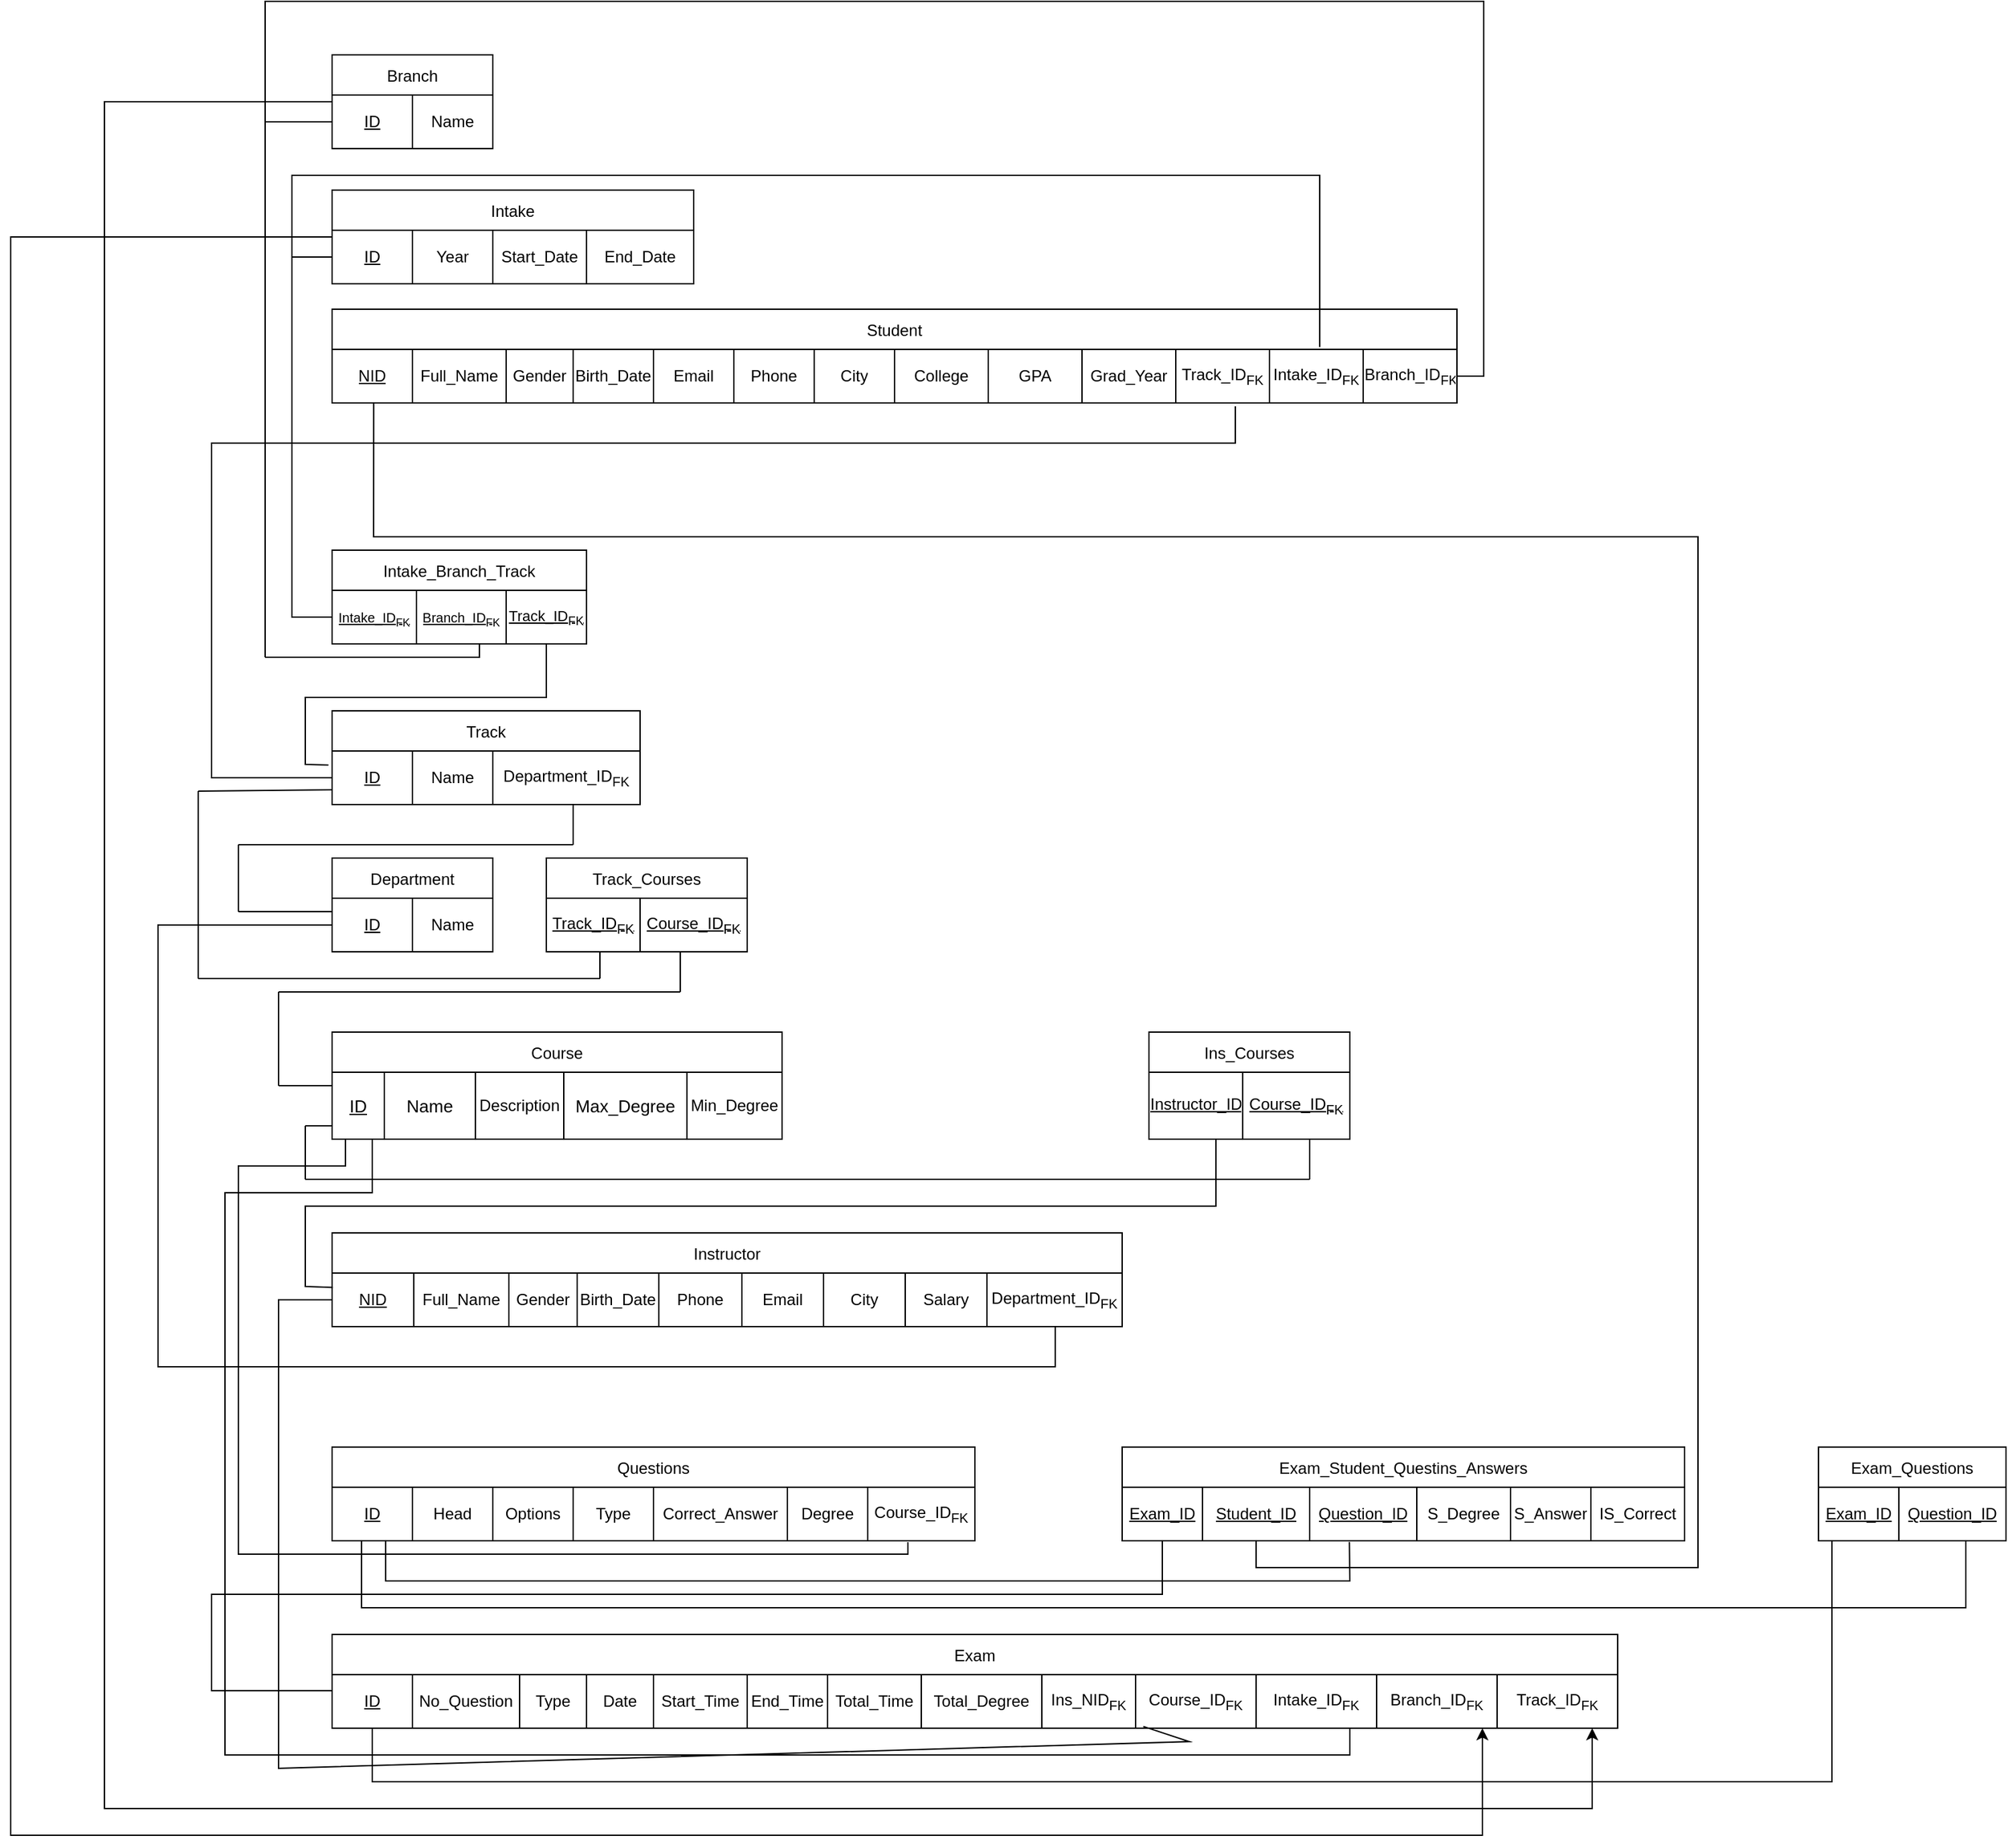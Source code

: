 <mxfile version="28.1.2">
  <diagram name="Page-1" id="8MznfiptYvLbAT6ne-r1">
    <mxGraphModel dx="3417" dy="1352" grid="1" gridSize="10" guides="1" tooltips="1" connect="1" arrows="1" fold="1" page="0" pageScale="1" pageWidth="850" pageHeight="1100" math="0" shadow="0">
      <root>
        <mxCell id="0" />
        <mxCell id="1" parent="0" />
        <mxCell id="TenIfx1kViAih2YROzDt-1" value="Intake" style="shape=table;startSize=30;container=1;collapsible=0;childLayout=tableLayout;" parent="1" vertex="1">
          <mxGeometry x="-820" y="-59" width="270" height="70" as="geometry" />
        </mxCell>
        <mxCell id="TenIfx1kViAih2YROzDt-2" value="" style="shape=tableRow;horizontal=0;startSize=0;swimlaneHead=0;swimlaneBody=0;strokeColor=inherit;top=0;left=0;bottom=0;right=0;collapsible=0;dropTarget=0;fillColor=none;points=[[0,0.5],[1,0.5]];portConstraint=eastwest;" parent="TenIfx1kViAih2YROzDt-1" vertex="1">
          <mxGeometry y="30" width="270" height="40" as="geometry" />
        </mxCell>
        <mxCell id="TenIfx1kViAih2YROzDt-3" value="&lt;u&gt;ID&lt;/u&gt;" style="shape=partialRectangle;html=1;whiteSpace=wrap;connectable=0;strokeColor=inherit;overflow=hidden;fillColor=none;top=0;left=0;bottom=0;right=0;pointerEvents=1;" parent="TenIfx1kViAih2YROzDt-2" vertex="1">
          <mxGeometry width="60" height="40" as="geometry">
            <mxRectangle width="60" height="40" as="alternateBounds" />
          </mxGeometry>
        </mxCell>
        <mxCell id="TenIfx1kViAih2YROzDt-4" value="Year" style="shape=partialRectangle;html=1;whiteSpace=wrap;connectable=0;strokeColor=inherit;overflow=hidden;fillColor=none;top=0;left=0;bottom=0;right=0;pointerEvents=1;" parent="TenIfx1kViAih2YROzDt-2" vertex="1">
          <mxGeometry x="60" width="60" height="40" as="geometry">
            <mxRectangle width="60" height="40" as="alternateBounds" />
          </mxGeometry>
        </mxCell>
        <mxCell id="TenIfx1kViAih2YROzDt-5" value="Start_Date" style="shape=partialRectangle;html=1;whiteSpace=wrap;connectable=0;strokeColor=inherit;overflow=hidden;fillColor=none;top=0;left=0;bottom=0;right=0;pointerEvents=1;" parent="TenIfx1kViAih2YROzDt-2" vertex="1">
          <mxGeometry x="120" width="70" height="40" as="geometry">
            <mxRectangle width="70" height="40" as="alternateBounds" />
          </mxGeometry>
        </mxCell>
        <mxCell id="TenIfx1kViAih2YROzDt-6" value="End_Date" style="shape=partialRectangle;html=1;whiteSpace=wrap;connectable=0;strokeColor=inherit;overflow=hidden;fillColor=none;top=0;left=0;bottom=0;right=0;pointerEvents=1;" parent="TenIfx1kViAih2YROzDt-2" vertex="1">
          <mxGeometry x="190" width="80" height="40" as="geometry">
            <mxRectangle width="80" height="40" as="alternateBounds" />
          </mxGeometry>
        </mxCell>
        <mxCell id="TenIfx1kViAih2YROzDt-15" value="Branch" style="shape=table;startSize=30;container=1;collapsible=0;childLayout=tableLayout;" parent="1" vertex="1">
          <mxGeometry x="-820" y="-160" width="120" height="70" as="geometry" />
        </mxCell>
        <mxCell id="TenIfx1kViAih2YROzDt-16" value="" style="shape=tableRow;horizontal=0;startSize=0;swimlaneHead=0;swimlaneBody=0;strokeColor=inherit;top=0;left=0;bottom=0;right=0;collapsible=0;dropTarget=0;fillColor=none;points=[[0,0.5],[1,0.5]];portConstraint=eastwest;" parent="TenIfx1kViAih2YROzDt-15" vertex="1">
          <mxGeometry y="30" width="120" height="40" as="geometry" />
        </mxCell>
        <mxCell id="TenIfx1kViAih2YROzDt-17" value="&lt;u&gt;ID&lt;/u&gt;" style="shape=partialRectangle;html=1;whiteSpace=wrap;connectable=0;strokeColor=inherit;overflow=hidden;fillColor=none;top=0;left=0;bottom=0;right=0;pointerEvents=1;" parent="TenIfx1kViAih2YROzDt-16" vertex="1">
          <mxGeometry width="60" height="40" as="geometry">
            <mxRectangle width="60" height="40" as="alternateBounds" />
          </mxGeometry>
        </mxCell>
        <mxCell id="TenIfx1kViAih2YROzDt-18" value="Name" style="shape=partialRectangle;html=1;whiteSpace=wrap;connectable=0;strokeColor=inherit;overflow=hidden;fillColor=none;top=0;left=0;bottom=0;right=0;pointerEvents=1;" parent="TenIfx1kViAih2YROzDt-16" vertex="1">
          <mxGeometry x="60" width="60" height="40" as="geometry">
            <mxRectangle width="60" height="40" as="alternateBounds" />
          </mxGeometry>
        </mxCell>
        <mxCell id="TenIfx1kViAih2YROzDt-19" value="Track" style="shape=table;startSize=30;container=1;collapsible=0;childLayout=tableLayout;" parent="1" vertex="1">
          <mxGeometry x="-820" y="330" width="230" height="70" as="geometry" />
        </mxCell>
        <mxCell id="TenIfx1kViAih2YROzDt-20" value="" style="shape=tableRow;horizontal=0;startSize=0;swimlaneHead=0;swimlaneBody=0;strokeColor=inherit;top=0;left=0;bottom=0;right=0;collapsible=0;dropTarget=0;fillColor=none;points=[[0,0.5],[1,0.5]];portConstraint=eastwest;" parent="TenIfx1kViAih2YROzDt-19" vertex="1">
          <mxGeometry y="30" width="230" height="40" as="geometry" />
        </mxCell>
        <mxCell id="TenIfx1kViAih2YROzDt-21" value="&lt;u&gt;ID&lt;/u&gt;" style="shape=partialRectangle;html=1;whiteSpace=wrap;connectable=0;strokeColor=inherit;overflow=hidden;fillColor=none;top=0;left=0;bottom=0;right=0;pointerEvents=1;" parent="TenIfx1kViAih2YROzDt-20" vertex="1">
          <mxGeometry width="60" height="40" as="geometry">
            <mxRectangle width="60" height="40" as="alternateBounds" />
          </mxGeometry>
        </mxCell>
        <mxCell id="TenIfx1kViAih2YROzDt-22" value="Name" style="shape=partialRectangle;html=1;whiteSpace=wrap;connectable=0;strokeColor=inherit;overflow=hidden;fillColor=none;top=0;left=0;bottom=0;right=0;pointerEvents=1;" parent="TenIfx1kViAih2YROzDt-20" vertex="1">
          <mxGeometry x="60" width="60" height="40" as="geometry">
            <mxRectangle width="60" height="40" as="alternateBounds" />
          </mxGeometry>
        </mxCell>
        <mxCell id="TenIfx1kViAih2YROzDt-23" value="Department_ID&lt;sub&gt;FK&lt;/sub&gt;" style="shape=partialRectangle;html=1;whiteSpace=wrap;connectable=0;strokeColor=inherit;overflow=hidden;fillColor=none;top=0;left=0;bottom=0;right=0;pointerEvents=1;" parent="TenIfx1kViAih2YROzDt-20" vertex="1">
          <mxGeometry x="120" width="110" height="40" as="geometry">
            <mxRectangle width="110" height="40" as="alternateBounds" />
          </mxGeometry>
        </mxCell>
        <mxCell id="TenIfx1kViAih2YROzDt-28" value="Student" style="shape=table;startSize=30;container=1;collapsible=0;childLayout=tableLayout;" parent="1" vertex="1">
          <mxGeometry x="-820" y="30" width="840" height="70" as="geometry" />
        </mxCell>
        <mxCell id="TenIfx1kViAih2YROzDt-29" value="" style="shape=tableRow;horizontal=0;startSize=0;swimlaneHead=0;swimlaneBody=0;strokeColor=inherit;top=0;left=0;bottom=0;right=0;collapsible=0;dropTarget=0;fillColor=none;points=[[0,0.5],[1,0.5]];portConstraint=eastwest;" parent="TenIfx1kViAih2YROzDt-28" vertex="1">
          <mxGeometry y="30" width="840" height="40" as="geometry" />
        </mxCell>
        <mxCell id="TenIfx1kViAih2YROzDt-30" value="&lt;u&gt;NID&lt;/u&gt;" style="shape=partialRectangle;html=1;whiteSpace=wrap;connectable=0;strokeColor=inherit;overflow=hidden;fillColor=none;top=0;left=0;bottom=0;right=0;pointerEvents=1;" parent="TenIfx1kViAih2YROzDt-29" vertex="1">
          <mxGeometry width="60" height="40" as="geometry">
            <mxRectangle width="60" height="40" as="alternateBounds" />
          </mxGeometry>
        </mxCell>
        <mxCell id="TenIfx1kViAih2YROzDt-31" value="Full_Name" style="shape=partialRectangle;html=1;whiteSpace=wrap;connectable=0;strokeColor=inherit;overflow=hidden;fillColor=none;top=0;left=0;bottom=0;right=0;pointerEvents=1;" parent="TenIfx1kViAih2YROzDt-29" vertex="1">
          <mxGeometry x="60" width="70" height="40" as="geometry">
            <mxRectangle width="70" height="40" as="alternateBounds" />
          </mxGeometry>
        </mxCell>
        <mxCell id="TenIfx1kViAih2YROzDt-32" value="Gender" style="shape=partialRectangle;html=1;whiteSpace=wrap;connectable=0;strokeColor=inherit;overflow=hidden;fillColor=none;top=0;left=0;bottom=0;right=0;pointerEvents=1;" parent="TenIfx1kViAih2YROzDt-29" vertex="1">
          <mxGeometry x="130" width="50" height="40" as="geometry">
            <mxRectangle width="50" height="40" as="alternateBounds" />
          </mxGeometry>
        </mxCell>
        <mxCell id="TenIfx1kViAih2YROzDt-33" value="Birth_Date" style="shape=partialRectangle;html=1;whiteSpace=wrap;connectable=0;strokeColor=inherit;overflow=hidden;fillColor=none;top=0;left=0;bottom=0;right=0;pointerEvents=1;" parent="TenIfx1kViAih2YROzDt-29" vertex="1">
          <mxGeometry x="180" width="60" height="40" as="geometry">
            <mxRectangle width="60" height="40" as="alternateBounds" />
          </mxGeometry>
        </mxCell>
        <mxCell id="TenIfx1kViAih2YROzDt-34" value="Email" style="shape=partialRectangle;html=1;whiteSpace=wrap;connectable=0;strokeColor=inherit;overflow=hidden;fillColor=none;top=0;left=0;bottom=0;right=0;pointerEvents=1;" parent="TenIfx1kViAih2YROzDt-29" vertex="1">
          <mxGeometry x="240" width="60" height="40" as="geometry">
            <mxRectangle width="60" height="40" as="alternateBounds" />
          </mxGeometry>
        </mxCell>
        <mxCell id="TenIfx1kViAih2YROzDt-35" value="Phone" style="shape=partialRectangle;html=1;whiteSpace=wrap;connectable=0;strokeColor=inherit;overflow=hidden;fillColor=none;top=0;left=0;bottom=0;right=0;pointerEvents=1;" parent="TenIfx1kViAih2YROzDt-29" vertex="1">
          <mxGeometry x="300" width="60" height="40" as="geometry">
            <mxRectangle width="60" height="40" as="alternateBounds" />
          </mxGeometry>
        </mxCell>
        <mxCell id="TenIfx1kViAih2YROzDt-36" value="City" style="shape=partialRectangle;html=1;whiteSpace=wrap;connectable=0;strokeColor=inherit;overflow=hidden;fillColor=none;top=0;left=0;bottom=0;right=0;pointerEvents=1;" parent="TenIfx1kViAih2YROzDt-29" vertex="1">
          <mxGeometry x="360" width="60" height="40" as="geometry">
            <mxRectangle width="60" height="40" as="alternateBounds" />
          </mxGeometry>
        </mxCell>
        <mxCell id="TenIfx1kViAih2YROzDt-38" value="College" style="shape=partialRectangle;html=1;whiteSpace=wrap;connectable=0;strokeColor=inherit;overflow=hidden;fillColor=none;top=0;left=0;bottom=0;right=0;pointerEvents=1;" parent="TenIfx1kViAih2YROzDt-29" vertex="1">
          <mxGeometry x="420" width="70" height="40" as="geometry">
            <mxRectangle width="70" height="40" as="alternateBounds" />
          </mxGeometry>
        </mxCell>
        <mxCell id="dDokPPh2LCKlY3VOZpVm-17" value="GPA" style="shape=partialRectangle;html=1;whiteSpace=wrap;connectable=0;strokeColor=inherit;overflow=hidden;fillColor=none;top=0;left=0;bottom=0;right=0;pointerEvents=1;" parent="TenIfx1kViAih2YROzDt-29" vertex="1">
          <mxGeometry x="490" width="70" height="40" as="geometry">
            <mxRectangle width="70" height="40" as="alternateBounds" />
          </mxGeometry>
        </mxCell>
        <mxCell id="dDokPPh2LCKlY3VOZpVm-18" value="Grad_Year" style="shape=partialRectangle;html=1;whiteSpace=wrap;connectable=0;strokeColor=inherit;overflow=hidden;fillColor=none;top=0;left=0;bottom=0;right=0;pointerEvents=1;" parent="TenIfx1kViAih2YROzDt-29" vertex="1">
          <mxGeometry x="560" width="70" height="40" as="geometry">
            <mxRectangle width="70" height="40" as="alternateBounds" />
          </mxGeometry>
        </mxCell>
        <mxCell id="dDokPPh2LCKlY3VOZpVm-19" value="Track_ID&lt;sub&gt;FK&lt;/sub&gt;" style="shape=partialRectangle;html=1;whiteSpace=wrap;connectable=0;strokeColor=inherit;overflow=hidden;fillColor=none;top=0;left=0;bottom=0;right=0;pointerEvents=1;labelBackgroundColor=none;labelBorderColor=none;fontColor=default;" parent="TenIfx1kViAih2YROzDt-29" vertex="1">
          <mxGeometry x="630" width="70" height="40" as="geometry">
            <mxRectangle width="70" height="40" as="alternateBounds" />
          </mxGeometry>
        </mxCell>
        <mxCell id="fgSBksqEQDsR307yNeFl-1" value="Intake_ID&lt;sub&gt;FK&lt;/sub&gt;" style="shape=partialRectangle;html=1;whiteSpace=wrap;connectable=0;strokeColor=inherit;overflow=hidden;fillColor=none;top=0;left=0;bottom=0;right=0;pointerEvents=1;labelBackgroundColor=none;labelBorderColor=none;fontColor=default;" parent="TenIfx1kViAih2YROzDt-29" vertex="1">
          <mxGeometry x="700" width="70" height="40" as="geometry">
            <mxRectangle width="70" height="40" as="alternateBounds" />
          </mxGeometry>
        </mxCell>
        <mxCell id="fgSBksqEQDsR307yNeFl-2" value="Branch_ID&lt;sub&gt;FK&lt;/sub&gt;" style="shape=partialRectangle;html=1;whiteSpace=wrap;connectable=0;strokeColor=inherit;overflow=hidden;fillColor=none;top=0;left=0;bottom=0;right=0;pointerEvents=1;labelBackgroundColor=none;labelBorderColor=none;fontColor=default;" parent="TenIfx1kViAih2YROzDt-29" vertex="1">
          <mxGeometry x="770" width="70" height="40" as="geometry">
            <mxRectangle width="70" height="40" as="alternateBounds" />
          </mxGeometry>
        </mxCell>
        <mxCell id="TenIfx1kViAih2YROzDt-40" value="Instructor" style="shape=table;startSize=30;container=1;collapsible=0;childLayout=tableLayout;" parent="1" vertex="1">
          <mxGeometry x="-820" y="720" width="590" height="70" as="geometry" />
        </mxCell>
        <mxCell id="TenIfx1kViAih2YROzDt-41" value="" style="shape=tableRow;horizontal=0;startSize=0;swimlaneHead=0;swimlaneBody=0;strokeColor=inherit;top=0;left=0;bottom=0;right=0;collapsible=0;dropTarget=0;fillColor=none;points=[[0,0.5],[1,0.5]];portConstraint=eastwest;" parent="TenIfx1kViAih2YROzDt-40" vertex="1">
          <mxGeometry y="30" width="590" height="40" as="geometry" />
        </mxCell>
        <mxCell id="TenIfx1kViAih2YROzDt-42" value="&lt;u&gt;NID&lt;/u&gt;" style="shape=partialRectangle;html=1;whiteSpace=wrap;connectable=0;strokeColor=inherit;overflow=hidden;fillColor=none;top=0;left=0;bottom=0;right=0;pointerEvents=1;" parent="TenIfx1kViAih2YROzDt-41" vertex="1">
          <mxGeometry width="61" height="40" as="geometry">
            <mxRectangle width="61" height="40" as="alternateBounds" />
          </mxGeometry>
        </mxCell>
        <mxCell id="TenIfx1kViAih2YROzDt-43" value="Full_Name" style="shape=partialRectangle;html=1;whiteSpace=wrap;connectable=0;strokeColor=inherit;overflow=hidden;fillColor=none;top=0;left=0;bottom=0;right=0;pointerEvents=1;" parent="TenIfx1kViAih2YROzDt-41" vertex="1">
          <mxGeometry x="61" width="71" height="40" as="geometry">
            <mxRectangle width="71" height="40" as="alternateBounds" />
          </mxGeometry>
        </mxCell>
        <mxCell id="TenIfx1kViAih2YROzDt-44" value="Gender" style="shape=partialRectangle;html=1;whiteSpace=wrap;connectable=0;strokeColor=inherit;overflow=hidden;fillColor=none;top=0;left=0;bottom=0;right=0;pointerEvents=1;" parent="TenIfx1kViAih2YROzDt-41" vertex="1">
          <mxGeometry x="132" width="51" height="40" as="geometry">
            <mxRectangle width="51" height="40" as="alternateBounds" />
          </mxGeometry>
        </mxCell>
        <mxCell id="TenIfx1kViAih2YROzDt-45" value="Birth_Date" style="shape=partialRectangle;html=1;whiteSpace=wrap;connectable=0;strokeColor=inherit;overflow=hidden;fillColor=none;top=0;left=0;bottom=0;right=0;pointerEvents=1;" parent="TenIfx1kViAih2YROzDt-41" vertex="1">
          <mxGeometry x="183" width="61" height="40" as="geometry">
            <mxRectangle width="61" height="40" as="alternateBounds" />
          </mxGeometry>
        </mxCell>
        <mxCell id="TenIfx1kViAih2YROzDt-46" value="Phone" style="shape=partialRectangle;html=1;whiteSpace=wrap;connectable=0;strokeColor=inherit;overflow=hidden;fillColor=none;top=0;left=0;bottom=0;right=0;pointerEvents=1;" parent="TenIfx1kViAih2YROzDt-41" vertex="1">
          <mxGeometry x="244" width="62" height="40" as="geometry">
            <mxRectangle width="62" height="40" as="alternateBounds" />
          </mxGeometry>
        </mxCell>
        <mxCell id="TenIfx1kViAih2YROzDt-47" value="Email" style="shape=partialRectangle;html=1;whiteSpace=wrap;connectable=0;strokeColor=inherit;overflow=hidden;fillColor=none;top=0;left=0;bottom=0;right=0;pointerEvents=1;" parent="TenIfx1kViAih2YROzDt-41" vertex="1">
          <mxGeometry x="306" width="61" height="40" as="geometry">
            <mxRectangle width="61" height="40" as="alternateBounds" />
          </mxGeometry>
        </mxCell>
        <mxCell id="TenIfx1kViAih2YROzDt-48" value="City" style="shape=partialRectangle;html=1;whiteSpace=wrap;connectable=0;strokeColor=inherit;overflow=hidden;fillColor=none;top=0;left=0;bottom=0;right=0;pointerEvents=1;" parent="TenIfx1kViAih2YROzDt-41" vertex="1">
          <mxGeometry x="367" width="61" height="40" as="geometry">
            <mxRectangle width="61" height="40" as="alternateBounds" />
          </mxGeometry>
        </mxCell>
        <mxCell id="TenIfx1kViAih2YROzDt-49" value="Salary" style="shape=partialRectangle;html=1;whiteSpace=wrap;connectable=0;strokeColor=inherit;overflow=hidden;fillColor=none;top=0;left=0;bottom=0;right=0;pointerEvents=1;" parent="TenIfx1kViAih2YROzDt-41" vertex="1">
          <mxGeometry x="428" width="61" height="40" as="geometry">
            <mxRectangle width="61" height="40" as="alternateBounds" />
          </mxGeometry>
        </mxCell>
        <mxCell id="TenIfx1kViAih2YROzDt-50" value="Department_ID&lt;sub&gt;FK&lt;/sub&gt;" style="shape=partialRectangle;html=1;whiteSpace=wrap;connectable=0;strokeColor=inherit;overflow=hidden;fillColor=none;top=0;left=0;bottom=0;right=0;pointerEvents=1;" parent="TenIfx1kViAih2YROzDt-41" vertex="1">
          <mxGeometry x="489" width="101" height="40" as="geometry">
            <mxRectangle width="101" height="40" as="alternateBounds" />
          </mxGeometry>
        </mxCell>
        <mxCell id="TenIfx1kViAih2YROzDt-56" value="Track_Courses" style="shape=table;startSize=30;container=1;collapsible=0;childLayout=tableLayout;" parent="1" vertex="1">
          <mxGeometry x="-660" y="440" width="150" height="70" as="geometry" />
        </mxCell>
        <mxCell id="TenIfx1kViAih2YROzDt-57" value="" style="shape=tableRow;horizontal=0;startSize=0;swimlaneHead=0;swimlaneBody=0;strokeColor=inherit;top=0;left=0;bottom=0;right=0;collapsible=0;dropTarget=0;fillColor=none;points=[[0,0.5],[1,0.5]];portConstraint=eastwest;" parent="TenIfx1kViAih2YROzDt-56" vertex="1">
          <mxGeometry y="30" width="150" height="40" as="geometry" />
        </mxCell>
        <mxCell id="TenIfx1kViAih2YROzDt-58" value="&lt;u&gt;Track_ID&lt;sub&gt;FK&lt;/sub&gt;&lt;/u&gt;" style="shape=partialRectangle;html=1;whiteSpace=wrap;connectable=0;strokeColor=inherit;overflow=hidden;fillColor=none;top=0;left=0;bottom=0;right=0;pointerEvents=1;" parent="TenIfx1kViAih2YROzDt-57" vertex="1">
          <mxGeometry width="70" height="40" as="geometry">
            <mxRectangle width="70" height="40" as="alternateBounds" />
          </mxGeometry>
        </mxCell>
        <mxCell id="TenIfx1kViAih2YROzDt-59" value="&lt;u&gt;Course_ID&lt;sub&gt;FK&lt;/sub&gt;&lt;/u&gt;" style="shape=partialRectangle;html=1;whiteSpace=wrap;connectable=0;strokeColor=inherit;overflow=hidden;fillColor=none;top=0;left=0;bottom=0;right=0;pointerEvents=1;" parent="TenIfx1kViAih2YROzDt-57" vertex="1">
          <mxGeometry x="70" width="80" height="40" as="geometry">
            <mxRectangle width="80" height="40" as="alternateBounds" />
          </mxGeometry>
        </mxCell>
        <mxCell id="TenIfx1kViAih2YROzDt-60" value="Department" style="shape=table;startSize=30;container=1;collapsible=0;childLayout=tableLayout;" parent="1" vertex="1">
          <mxGeometry x="-820" y="440" width="120" height="70" as="geometry" />
        </mxCell>
        <mxCell id="TenIfx1kViAih2YROzDt-61" value="" style="shape=tableRow;horizontal=0;startSize=0;swimlaneHead=0;swimlaneBody=0;strokeColor=inherit;top=0;left=0;bottom=0;right=0;collapsible=0;dropTarget=0;fillColor=none;points=[[0,0.5],[1,0.5]];portConstraint=eastwest;" parent="TenIfx1kViAih2YROzDt-60" vertex="1">
          <mxGeometry y="30" width="120" height="40" as="geometry" />
        </mxCell>
        <mxCell id="TenIfx1kViAih2YROzDt-62" value="&lt;u&gt;ID&lt;/u&gt;" style="shape=partialRectangle;html=1;whiteSpace=wrap;connectable=0;strokeColor=inherit;overflow=hidden;fillColor=none;top=0;left=0;bottom=0;right=0;pointerEvents=1;" parent="TenIfx1kViAih2YROzDt-61" vertex="1">
          <mxGeometry width="60" height="40" as="geometry">
            <mxRectangle width="60" height="40" as="alternateBounds" />
          </mxGeometry>
        </mxCell>
        <mxCell id="TenIfx1kViAih2YROzDt-63" value="Name" style="shape=partialRectangle;html=1;whiteSpace=wrap;connectable=0;strokeColor=inherit;overflow=hidden;fillColor=none;top=0;left=0;bottom=0;right=0;pointerEvents=1;" parent="TenIfx1kViAih2YROzDt-61" vertex="1">
          <mxGeometry x="60" width="60" height="40" as="geometry">
            <mxRectangle width="60" height="40" as="alternateBounds" />
          </mxGeometry>
        </mxCell>
        <mxCell id="TenIfx1kViAih2YROzDt-75" value="Course" style="shape=table;startSize=30;container=1;collapsible=0;childLayout=tableLayout;fontStyle=0;fontColor=default;" parent="1" vertex="1">
          <mxGeometry x="-820" y="570" width="336" height="80" as="geometry" />
        </mxCell>
        <mxCell id="TenIfx1kViAih2YROzDt-76" value="" style="shape=tableRow;horizontal=0;startSize=0;swimlaneHead=0;swimlaneBody=0;strokeColor=inherit;top=0;left=0;bottom=0;right=0;collapsible=0;dropTarget=0;fillColor=none;points=[[0,0.5],[1,0.5]];portConstraint=eastwest;" parent="TenIfx1kViAih2YROzDt-75" vertex="1">
          <mxGeometry y="30" width="336" height="50" as="geometry" />
        </mxCell>
        <mxCell id="TenIfx1kViAih2YROzDt-77" value="&lt;span style=&quot;font-size: 13px;&quot;&gt;&lt;u&gt;ID&lt;/u&gt;&lt;/span&gt;" style="shape=partialRectangle;html=1;whiteSpace=wrap;connectable=0;strokeColor=inherit;overflow=hidden;fillColor=none;top=0;left=0;bottom=0;right=0;pointerEvents=1;" parent="TenIfx1kViAih2YROzDt-76" vertex="1">
          <mxGeometry width="39" height="50" as="geometry">
            <mxRectangle width="39" height="50" as="alternateBounds" />
          </mxGeometry>
        </mxCell>
        <mxCell id="TenIfx1kViAih2YROzDt-78" value="&lt;font style=&quot;font-size: 13px;&quot;&gt;Name&lt;/font&gt;" style="shape=partialRectangle;html=1;whiteSpace=wrap;connectable=0;strokeColor=inherit;overflow=hidden;fillColor=none;top=0;left=0;bottom=0;right=0;pointerEvents=1;" parent="TenIfx1kViAih2YROzDt-76" vertex="1">
          <mxGeometry x="39" width="68" height="50" as="geometry">
            <mxRectangle width="68" height="50" as="alternateBounds" />
          </mxGeometry>
        </mxCell>
        <mxCell id="TenIfx1kViAih2YROzDt-79" value="Description" style="shape=partialRectangle;html=1;connectable=0;strokeColor=inherit;overflow=hidden;fillColor=none;top=0;left=0;bottom=0;right=0;pointerEvents=1;fontColor=default;whiteSpace=wrap;textShadow=0;" parent="TenIfx1kViAih2YROzDt-76" vertex="1">
          <mxGeometry x="107" width="66" height="50" as="geometry">
            <mxRectangle width="66" height="50" as="alternateBounds" />
          </mxGeometry>
        </mxCell>
        <mxCell id="TenIfx1kViAih2YROzDt-80" value="&lt;span style=&quot;font-size: 13px;&quot;&gt;Max_Degree&lt;/span&gt;" style="shape=partialRectangle;html=1;whiteSpace=wrap;connectable=0;strokeColor=inherit;overflow=hidden;fillColor=none;top=0;left=0;bottom=0;right=0;pointerEvents=1;" parent="TenIfx1kViAih2YROzDt-76" vertex="1">
          <mxGeometry x="173" width="92" height="50" as="geometry">
            <mxRectangle width="92" height="50" as="alternateBounds" />
          </mxGeometry>
        </mxCell>
        <mxCell id="TenIfx1kViAih2YROzDt-81" value="Min_Degree" style="shape=partialRectangle;html=1;whiteSpace=wrap;connectable=0;strokeColor=inherit;overflow=hidden;fillColor=none;top=0;left=0;bottom=0;right=0;pointerEvents=1;" parent="TenIfx1kViAih2YROzDt-76" vertex="1">
          <mxGeometry x="265" width="71" height="50" as="geometry">
            <mxRectangle width="71" height="50" as="alternateBounds" />
          </mxGeometry>
        </mxCell>
        <mxCell id="TenIfx1kViAih2YROzDt-102" value="Exam" style="shape=table;startSize=30;container=1;collapsible=0;childLayout=tableLayout;" parent="1" vertex="1">
          <mxGeometry x="-820" y="1020" width="960" height="70" as="geometry" />
        </mxCell>
        <mxCell id="TenIfx1kViAih2YROzDt-103" value="" style="shape=tableRow;horizontal=0;startSize=0;swimlaneHead=0;swimlaneBody=0;strokeColor=inherit;top=0;left=0;bottom=0;right=0;collapsible=0;dropTarget=0;fillColor=none;points=[[0,0.5],[1,0.5]];portConstraint=eastwest;" parent="TenIfx1kViAih2YROzDt-102" vertex="1">
          <mxGeometry y="30" width="960" height="40" as="geometry" />
        </mxCell>
        <mxCell id="TenIfx1kViAih2YROzDt-104" value="&lt;u&gt;ID&lt;/u&gt;" style="shape=partialRectangle;html=1;whiteSpace=wrap;connectable=0;strokeColor=inherit;overflow=hidden;fillColor=none;top=0;left=0;bottom=0;right=0;pointerEvents=1;" parent="TenIfx1kViAih2YROzDt-103" vertex="1">
          <mxGeometry width="60" height="40" as="geometry">
            <mxRectangle width="60" height="40" as="alternateBounds" />
          </mxGeometry>
        </mxCell>
        <mxCell id="TenIfx1kViAih2YROzDt-105" value="No_Question" style="shape=partialRectangle;html=1;whiteSpace=wrap;connectable=0;strokeColor=inherit;overflow=hidden;fillColor=none;top=0;left=0;bottom=0;right=0;pointerEvents=1;" parent="TenIfx1kViAih2YROzDt-103" vertex="1">
          <mxGeometry x="60" width="80" height="40" as="geometry">
            <mxRectangle width="80" height="40" as="alternateBounds" />
          </mxGeometry>
        </mxCell>
        <mxCell id="TenIfx1kViAih2YROzDt-106" value="Type" style="shape=partialRectangle;html=1;whiteSpace=wrap;connectable=0;strokeColor=inherit;overflow=hidden;fillColor=none;top=0;left=0;bottom=0;right=0;pointerEvents=1;" parent="TenIfx1kViAih2YROzDt-103" vertex="1">
          <mxGeometry x="140" width="50" height="40" as="geometry">
            <mxRectangle width="50" height="40" as="alternateBounds" />
          </mxGeometry>
        </mxCell>
        <mxCell id="TenIfx1kViAih2YROzDt-107" value="Date" style="shape=partialRectangle;html=1;whiteSpace=wrap;connectable=0;strokeColor=inherit;overflow=hidden;fillColor=none;top=0;left=0;bottom=0;right=0;pointerEvents=1;" parent="TenIfx1kViAih2YROzDt-103" vertex="1">
          <mxGeometry x="190" width="50" height="40" as="geometry">
            <mxRectangle width="50" height="40" as="alternateBounds" />
          </mxGeometry>
        </mxCell>
        <mxCell id="TenIfx1kViAih2YROzDt-108" value="Start_Time" style="shape=partialRectangle;html=1;whiteSpace=wrap;connectable=0;strokeColor=inherit;overflow=hidden;fillColor=none;top=0;left=0;bottom=0;right=0;pointerEvents=1;" parent="TenIfx1kViAih2YROzDt-103" vertex="1">
          <mxGeometry x="240" width="70" height="40" as="geometry">
            <mxRectangle width="70" height="40" as="alternateBounds" />
          </mxGeometry>
        </mxCell>
        <mxCell id="TenIfx1kViAih2YROzDt-109" value="End_Time" style="shape=partialRectangle;html=1;whiteSpace=wrap;connectable=0;strokeColor=inherit;overflow=hidden;fillColor=none;top=0;left=0;bottom=0;right=0;pointerEvents=1;" parent="TenIfx1kViAih2YROzDt-103" vertex="1">
          <mxGeometry x="310" width="60" height="40" as="geometry">
            <mxRectangle width="60" height="40" as="alternateBounds" />
          </mxGeometry>
        </mxCell>
        <mxCell id="TenIfx1kViAih2YROzDt-110" value="Total_Time" style="shape=partialRectangle;html=1;whiteSpace=wrap;connectable=0;strokeColor=inherit;overflow=hidden;fillColor=none;top=0;left=0;bottom=0;right=0;pointerEvents=1;" parent="TenIfx1kViAih2YROzDt-103" vertex="1">
          <mxGeometry x="370" width="70" height="40" as="geometry">
            <mxRectangle width="70" height="40" as="alternateBounds" />
          </mxGeometry>
        </mxCell>
        <mxCell id="TenIfx1kViAih2YROzDt-112" value="Total_Degree" style="shape=partialRectangle;html=1;whiteSpace=wrap;connectable=0;strokeColor=inherit;overflow=hidden;fillColor=none;top=0;left=0;bottom=0;right=0;pointerEvents=1;" parent="TenIfx1kViAih2YROzDt-103" vertex="1">
          <mxGeometry x="440" width="90" height="40" as="geometry">
            <mxRectangle width="90" height="40" as="alternateBounds" />
          </mxGeometry>
        </mxCell>
        <mxCell id="TenIfx1kViAih2YROzDt-113" value="Ins_NID&lt;sub&gt;FK&lt;/sub&gt;" style="shape=partialRectangle;html=1;whiteSpace=wrap;connectable=0;strokeColor=inherit;overflow=hidden;fillColor=none;top=0;left=0;bottom=0;right=0;pointerEvents=1;" parent="TenIfx1kViAih2YROzDt-103" vertex="1">
          <mxGeometry x="530" width="70" height="40" as="geometry">
            <mxRectangle width="70" height="40" as="alternateBounds" />
          </mxGeometry>
        </mxCell>
        <mxCell id="TenIfx1kViAih2YROzDt-114" value="Course_ID&lt;sub&gt;FK&lt;/sub&gt;" style="shape=partialRectangle;html=1;whiteSpace=wrap;connectable=0;strokeColor=inherit;overflow=hidden;fillColor=none;top=0;left=0;bottom=0;right=0;pointerEvents=1;" parent="TenIfx1kViAih2YROzDt-103" vertex="1">
          <mxGeometry x="600" width="90" height="40" as="geometry">
            <mxRectangle width="90" height="40" as="alternateBounds" />
          </mxGeometry>
        </mxCell>
        <mxCell id="CGkcJZrvuBVAxDMQJCgX-3" value="Intake_ID&lt;sub style=&quot;&quot;&gt;&lt;font style=&quot;font-size: 10px;&quot;&gt;FK&lt;/font&gt;&lt;/sub&gt;" style="shape=partialRectangle;html=1;whiteSpace=wrap;connectable=0;strokeColor=inherit;overflow=hidden;fillColor=none;top=0;left=0;bottom=0;right=0;pointerEvents=1;" parent="TenIfx1kViAih2YROzDt-103" vertex="1">
          <mxGeometry x="690" width="90" height="40" as="geometry">
            <mxRectangle width="90" height="40" as="alternateBounds" />
          </mxGeometry>
        </mxCell>
        <mxCell id="CGkcJZrvuBVAxDMQJCgX-2" value="Branch_ID&lt;sub&gt;FK&lt;/sub&gt;" style="shape=partialRectangle;html=1;whiteSpace=wrap;connectable=0;strokeColor=inherit;overflow=hidden;fillColor=none;top=0;left=0;bottom=0;right=0;pointerEvents=1;" parent="TenIfx1kViAih2YROzDt-103" vertex="1">
          <mxGeometry x="780" width="90" height="40" as="geometry">
            <mxRectangle width="90" height="40" as="alternateBounds" />
          </mxGeometry>
        </mxCell>
        <mxCell id="CGkcJZrvuBVAxDMQJCgX-1" value="Track_ID&lt;sub&gt;FK&lt;/sub&gt;" style="shape=partialRectangle;html=1;whiteSpace=wrap;connectable=0;strokeColor=inherit;overflow=hidden;fillColor=none;top=0;left=0;bottom=0;right=0;pointerEvents=1;" parent="TenIfx1kViAih2YROzDt-103" vertex="1">
          <mxGeometry x="870" width="90" height="40" as="geometry">
            <mxRectangle width="90" height="40" as="alternateBounds" />
          </mxGeometry>
        </mxCell>
        <mxCell id="TenIfx1kViAih2YROzDt-115" value="Exam_Questions" style="shape=table;startSize=30;container=1;collapsible=0;childLayout=tableLayout;" parent="1" vertex="1">
          <mxGeometry x="290" y="880" width="140" height="70" as="geometry" />
        </mxCell>
        <mxCell id="TenIfx1kViAih2YROzDt-116" value="" style="shape=tableRow;horizontal=0;startSize=0;swimlaneHead=0;swimlaneBody=0;strokeColor=inherit;top=0;left=0;bottom=0;right=0;collapsible=0;dropTarget=0;fillColor=none;points=[[0,0.5],[1,0.5]];portConstraint=eastwest;" parent="TenIfx1kViAih2YROzDt-115" vertex="1">
          <mxGeometry y="30" width="140" height="40" as="geometry" />
        </mxCell>
        <mxCell id="TenIfx1kViAih2YROzDt-117" value="&lt;u&gt;Exam_ID&lt;/u&gt;" style="shape=partialRectangle;html=1;whiteSpace=wrap;connectable=0;strokeColor=inherit;overflow=hidden;fillColor=none;top=0;left=0;bottom=0;right=0;pointerEvents=1;" parent="TenIfx1kViAih2YROzDt-116" vertex="1">
          <mxGeometry width="60" height="40" as="geometry">
            <mxRectangle width="60" height="40" as="alternateBounds" />
          </mxGeometry>
        </mxCell>
        <mxCell id="TenIfx1kViAih2YROzDt-118" value="&lt;u&gt;Question_ID&lt;/u&gt;" style="shape=partialRectangle;html=1;whiteSpace=wrap;connectable=0;strokeColor=inherit;overflow=hidden;fillColor=none;top=0;left=0;bottom=0;right=0;pointerEvents=1;" parent="TenIfx1kViAih2YROzDt-116" vertex="1">
          <mxGeometry x="60" width="80" height="40" as="geometry">
            <mxRectangle width="80" height="40" as="alternateBounds" />
          </mxGeometry>
        </mxCell>
        <mxCell id="TenIfx1kViAih2YROzDt-119" value="Questions" style="shape=table;startSize=30;container=1;collapsible=0;childLayout=tableLayout;" parent="1" vertex="1">
          <mxGeometry x="-820" y="880" width="480" height="70" as="geometry" />
        </mxCell>
        <mxCell id="TenIfx1kViAih2YROzDt-120" value="" style="shape=tableRow;horizontal=0;startSize=0;swimlaneHead=0;swimlaneBody=0;strokeColor=inherit;top=0;left=0;bottom=0;right=0;collapsible=0;dropTarget=0;fillColor=none;points=[[0,0.5],[1,0.5]];portConstraint=eastwest;" parent="TenIfx1kViAih2YROzDt-119" vertex="1">
          <mxGeometry y="30" width="480" height="40" as="geometry" />
        </mxCell>
        <mxCell id="TenIfx1kViAih2YROzDt-121" value="&lt;u&gt;ID&lt;/u&gt;" style="shape=partialRectangle;html=1;whiteSpace=wrap;connectable=0;strokeColor=inherit;overflow=hidden;fillColor=none;top=0;left=0;bottom=0;right=0;pointerEvents=1;" parent="TenIfx1kViAih2YROzDt-120" vertex="1">
          <mxGeometry width="60" height="40" as="geometry">
            <mxRectangle width="60" height="40" as="alternateBounds" />
          </mxGeometry>
        </mxCell>
        <mxCell id="TenIfx1kViAih2YROzDt-122" value="Head" style="shape=partialRectangle;html=1;whiteSpace=wrap;connectable=0;strokeColor=inherit;overflow=hidden;fillColor=none;top=0;left=0;bottom=0;right=0;pointerEvents=1;" parent="TenIfx1kViAih2YROzDt-120" vertex="1">
          <mxGeometry x="60" width="60" height="40" as="geometry">
            <mxRectangle width="60" height="40" as="alternateBounds" />
          </mxGeometry>
        </mxCell>
        <mxCell id="TenIfx1kViAih2YROzDt-123" value="Options" style="shape=partialRectangle;html=1;whiteSpace=wrap;connectable=0;strokeColor=inherit;overflow=hidden;fillColor=none;top=0;left=0;bottom=0;right=0;pointerEvents=1;" parent="TenIfx1kViAih2YROzDt-120" vertex="1">
          <mxGeometry x="120" width="60" height="40" as="geometry">
            <mxRectangle width="60" height="40" as="alternateBounds" />
          </mxGeometry>
        </mxCell>
        <mxCell id="TenIfx1kViAih2YROzDt-124" value="Type" style="shape=partialRectangle;html=1;whiteSpace=wrap;connectable=0;strokeColor=inherit;overflow=hidden;fillColor=none;top=0;left=0;bottom=0;right=0;pointerEvents=1;" parent="TenIfx1kViAih2YROzDt-120" vertex="1">
          <mxGeometry x="180" width="60" height="40" as="geometry">
            <mxRectangle width="60" height="40" as="alternateBounds" />
          </mxGeometry>
        </mxCell>
        <mxCell id="TenIfx1kViAih2YROzDt-125" value="Correct_Answer" style="shape=partialRectangle;html=1;whiteSpace=wrap;connectable=0;strokeColor=inherit;overflow=hidden;fillColor=none;top=0;left=0;bottom=0;right=0;pointerEvents=1;" parent="TenIfx1kViAih2YROzDt-120" vertex="1">
          <mxGeometry x="240" width="100" height="40" as="geometry">
            <mxRectangle width="100" height="40" as="alternateBounds" />
          </mxGeometry>
        </mxCell>
        <mxCell id="TenIfx1kViAih2YROzDt-126" value="Degree" style="shape=partialRectangle;html=1;whiteSpace=wrap;connectable=0;strokeColor=inherit;overflow=hidden;fillColor=none;top=0;left=0;bottom=0;right=0;pointerEvents=1;" parent="TenIfx1kViAih2YROzDt-120" vertex="1">
          <mxGeometry x="340" width="60" height="40" as="geometry">
            <mxRectangle width="60" height="40" as="alternateBounds" />
          </mxGeometry>
        </mxCell>
        <mxCell id="TenIfx1kViAih2YROzDt-127" value="Course_ID&lt;sub&gt;FK&lt;/sub&gt;" style="shape=partialRectangle;html=1;whiteSpace=wrap;connectable=0;strokeColor=inherit;overflow=hidden;fillColor=none;top=0;left=0;bottom=0;right=0;pointerEvents=1;" parent="TenIfx1kViAih2YROzDt-120" vertex="1">
          <mxGeometry x="400" width="80" height="40" as="geometry">
            <mxRectangle width="80" height="40" as="alternateBounds" />
          </mxGeometry>
        </mxCell>
        <mxCell id="TenIfx1kViAih2YROzDt-128" value="Exam_Student_Questins_Answers" style="shape=table;startSize=30;container=1;collapsible=0;childLayout=tableLayout;" parent="1" vertex="1">
          <mxGeometry x="-230" y="880" width="420" height="70" as="geometry" />
        </mxCell>
        <mxCell id="TenIfx1kViAih2YROzDt-129" value="" style="shape=tableRow;horizontal=0;startSize=0;swimlaneHead=0;swimlaneBody=0;strokeColor=inherit;top=0;left=0;bottom=0;right=0;collapsible=0;dropTarget=0;fillColor=none;points=[[0,0.5],[1,0.5]];portConstraint=eastwest;" parent="TenIfx1kViAih2YROzDt-128" vertex="1">
          <mxGeometry y="30" width="420" height="40" as="geometry" />
        </mxCell>
        <mxCell id="TenIfx1kViAih2YROzDt-130" value="&lt;u&gt;Exam_ID&lt;/u&gt;" style="shape=partialRectangle;html=1;whiteSpace=wrap;connectable=0;strokeColor=inherit;overflow=hidden;fillColor=none;top=0;left=0;bottom=0;right=0;pointerEvents=1;" parent="TenIfx1kViAih2YROzDt-129" vertex="1">
          <mxGeometry width="60" height="40" as="geometry">
            <mxRectangle width="60" height="40" as="alternateBounds" />
          </mxGeometry>
        </mxCell>
        <mxCell id="TenIfx1kViAih2YROzDt-131" value="&lt;u&gt;Student_ID&lt;/u&gt;" style="shape=partialRectangle;html=1;whiteSpace=wrap;connectable=0;strokeColor=inherit;overflow=hidden;fillColor=none;top=0;left=0;bottom=0;right=0;pointerEvents=1;" parent="TenIfx1kViAih2YROzDt-129" vertex="1">
          <mxGeometry x="60" width="80" height="40" as="geometry">
            <mxRectangle width="80" height="40" as="alternateBounds" />
          </mxGeometry>
        </mxCell>
        <mxCell id="TenIfx1kViAih2YROzDt-132" value="&lt;u&gt;Question_ID&lt;/u&gt;" style="shape=partialRectangle;html=1;whiteSpace=wrap;connectable=0;strokeColor=inherit;overflow=hidden;fillColor=none;top=0;left=0;bottom=0;right=0;pointerEvents=1;" parent="TenIfx1kViAih2YROzDt-129" vertex="1">
          <mxGeometry x="140" width="80" height="40" as="geometry">
            <mxRectangle width="80" height="40" as="alternateBounds" />
          </mxGeometry>
        </mxCell>
        <mxCell id="TenIfx1kViAih2YROzDt-133" value="S_Degree" style="shape=partialRectangle;html=1;whiteSpace=wrap;connectable=0;strokeColor=inherit;overflow=hidden;fillColor=none;top=0;left=0;bottom=0;right=0;pointerEvents=1;" parent="TenIfx1kViAih2YROzDt-129" vertex="1">
          <mxGeometry x="220" width="70" height="40" as="geometry">
            <mxRectangle width="70" height="40" as="alternateBounds" />
          </mxGeometry>
        </mxCell>
        <mxCell id="TenIfx1kViAih2YROzDt-134" value="S_Answer" style="shape=partialRectangle;html=1;whiteSpace=wrap;connectable=0;strokeColor=inherit;overflow=hidden;fillColor=none;top=0;left=0;bottom=0;right=0;pointerEvents=1;" parent="TenIfx1kViAih2YROzDt-129" vertex="1">
          <mxGeometry x="290" width="60" height="40" as="geometry">
            <mxRectangle width="60" height="40" as="alternateBounds" />
          </mxGeometry>
        </mxCell>
        <mxCell id="TenIfx1kViAih2YROzDt-135" value="IS_Correct" style="shape=partialRectangle;html=1;whiteSpace=wrap;connectable=0;strokeColor=inherit;overflow=hidden;fillColor=none;top=0;left=0;bottom=0;right=0;pointerEvents=1;" parent="TenIfx1kViAih2YROzDt-129" vertex="1">
          <mxGeometry x="350" width="70" height="40" as="geometry">
            <mxRectangle width="70" height="40" as="alternateBounds" />
          </mxGeometry>
        </mxCell>
        <mxCell id="dDokPPh2LCKlY3VOZpVm-1" value="Intake_Branch_Track" style="shape=table;startSize=30;container=1;collapsible=0;childLayout=tableLayout;" parent="1" vertex="1">
          <mxGeometry x="-820" y="210" width="190" height="70" as="geometry" />
        </mxCell>
        <mxCell id="dDokPPh2LCKlY3VOZpVm-2" value="" style="shape=tableRow;horizontal=0;startSize=0;swimlaneHead=0;swimlaneBody=0;strokeColor=inherit;top=0;left=0;bottom=0;right=0;collapsible=0;dropTarget=0;fillColor=none;points=[[0,0.5],[1,0.5]];portConstraint=eastwest;" parent="dDokPPh2LCKlY3VOZpVm-1" vertex="1">
          <mxGeometry y="30" width="190" height="40" as="geometry" />
        </mxCell>
        <mxCell id="dDokPPh2LCKlY3VOZpVm-3" value="&lt;font style=&quot;font-size: 10px;&quot;&gt;&lt;u&gt;Intake_ID&lt;sub style=&quot;&quot;&gt;FK&lt;/sub&gt;&lt;/u&gt;&lt;/font&gt;" style="shape=partialRectangle;html=1;whiteSpace=wrap;connectable=0;strokeColor=inherit;overflow=hidden;fillColor=none;top=0;left=0;bottom=0;right=0;pointerEvents=1;" parent="dDokPPh2LCKlY3VOZpVm-2" vertex="1">
          <mxGeometry width="63" height="40" as="geometry">
            <mxRectangle width="63" height="40" as="alternateBounds" />
          </mxGeometry>
        </mxCell>
        <mxCell id="dDokPPh2LCKlY3VOZpVm-4" value="&lt;u&gt;&lt;font style=&quot;font-size: 10px;&quot;&gt;Branch_ID&lt;sub style=&quot;&quot;&gt;FK&lt;/sub&gt;&lt;/font&gt;&lt;/u&gt;" style="shape=partialRectangle;html=1;whiteSpace=wrap;connectable=0;strokeColor=inherit;overflow=hidden;fillColor=none;top=0;left=0;bottom=0;right=0;pointerEvents=1;" parent="dDokPPh2LCKlY3VOZpVm-2" vertex="1">
          <mxGeometry x="63" width="67" height="40" as="geometry">
            <mxRectangle width="67" height="40" as="alternateBounds" />
          </mxGeometry>
        </mxCell>
        <mxCell id="dDokPPh2LCKlY3VOZpVm-5" value="&lt;u&gt;&lt;font style=&quot;font-size: 11px;&quot;&gt;Track_ID&lt;sub style=&quot;&quot;&gt;FK&lt;/sub&gt;&lt;/font&gt;&lt;/u&gt;" style="shape=partialRectangle;html=1;whiteSpace=wrap;connectable=0;strokeColor=inherit;overflow=hidden;fillColor=none;top=0;left=0;bottom=0;right=0;pointerEvents=1;" parent="dDokPPh2LCKlY3VOZpVm-2" vertex="1">
          <mxGeometry x="130" width="60" height="40" as="geometry">
            <mxRectangle width="60" height="40" as="alternateBounds" />
          </mxGeometry>
        </mxCell>
        <mxCell id="dDokPPh2LCKlY3VOZpVm-10" value="Ins_Courses" style="shape=table;startSize=30;container=1;collapsible=0;childLayout=tableLayout;" parent="1" vertex="1">
          <mxGeometry x="-210" y="570" width="150" height="80" as="geometry" />
        </mxCell>
        <mxCell id="dDokPPh2LCKlY3VOZpVm-11" value="" style="shape=tableRow;horizontal=0;startSize=0;swimlaneHead=0;swimlaneBody=0;strokeColor=inherit;top=0;left=0;bottom=0;right=0;collapsible=0;dropTarget=0;fillColor=none;points=[[0,0.5],[1,0.5]];portConstraint=eastwest;" parent="dDokPPh2LCKlY3VOZpVm-10" vertex="1">
          <mxGeometry y="30" width="150" height="50" as="geometry" />
        </mxCell>
        <mxCell id="dDokPPh2LCKlY3VOZpVm-12" value="&lt;u&gt;Instructor_ID&lt;sub&gt;FK&lt;/sub&gt;&lt;/u&gt;" style="shape=partialRectangle;html=1;whiteSpace=wrap;connectable=0;strokeColor=inherit;overflow=hidden;fillColor=none;top=0;left=0;bottom=0;right=0;pointerEvents=1;" parent="dDokPPh2LCKlY3VOZpVm-11" vertex="1">
          <mxGeometry width="70" height="50" as="geometry">
            <mxRectangle width="70" height="50" as="alternateBounds" />
          </mxGeometry>
        </mxCell>
        <mxCell id="dDokPPh2LCKlY3VOZpVm-13" value="&lt;u&gt;Course_ID&lt;sub&gt;FK&lt;/sub&gt;&lt;/u&gt;" style="shape=partialRectangle;html=1;whiteSpace=wrap;connectable=0;strokeColor=inherit;overflow=hidden;fillColor=none;top=0;left=0;bottom=0;right=0;pointerEvents=1;" parent="dDokPPh2LCKlY3VOZpVm-11" vertex="1">
          <mxGeometry x="70" width="80" height="50" as="geometry">
            <mxRectangle width="80" height="50" as="alternateBounds" />
          </mxGeometry>
        </mxCell>
        <mxCell id="xYbeChOQ_kI66acrMNzB-12" value="" style="endArrow=none;html=1;rounded=0;" parent="1" edge="1">
          <mxGeometry width="50" height="50" relative="1" as="geometry">
            <mxPoint x="-870" y="290" as="sourcePoint" />
            <mxPoint x="-710" y="280" as="targetPoint" />
            <Array as="points">
              <mxPoint x="-710" y="290" />
            </Array>
          </mxGeometry>
        </mxCell>
        <mxCell id="xYbeChOQ_kI66acrMNzB-13" value="" style="endArrow=none;html=1;rounded=0;" parent="1" edge="1">
          <mxGeometry width="50" height="50" relative="1" as="geometry">
            <mxPoint x="-870" y="290" as="sourcePoint" />
            <mxPoint x="-870" y="-50" as="targetPoint" />
            <Array as="points">
              <mxPoint x="-870" y="230" />
            </Array>
          </mxGeometry>
        </mxCell>
        <mxCell id="xYbeChOQ_kI66acrMNzB-14" value="" style="endArrow=none;html=1;rounded=0;entryX=0;entryY=0.5;entryDx=0;entryDy=0;" parent="1" target="TenIfx1kViAih2YROzDt-16" edge="1">
          <mxGeometry width="50" height="50" relative="1" as="geometry">
            <mxPoint x="-870" y="-50" as="sourcePoint" />
            <mxPoint x="-820" y="-100" as="targetPoint" />
            <Array as="points">
              <mxPoint x="-870" y="-110" />
            </Array>
          </mxGeometry>
        </mxCell>
        <mxCell id="xYbeChOQ_kI66acrMNzB-22" value="" style="endArrow=none;html=1;rounded=0;" parent="1" edge="1">
          <mxGeometry width="50" height="50" relative="1" as="geometry">
            <mxPoint x="-640" y="430" as="sourcePoint" />
            <mxPoint x="-640" y="400" as="targetPoint" />
          </mxGeometry>
        </mxCell>
        <mxCell id="xYbeChOQ_kI66acrMNzB-23" value="" style="endArrow=none;html=1;rounded=0;" parent="1" edge="1">
          <mxGeometry width="50" height="50" relative="1" as="geometry">
            <mxPoint x="-890" y="430" as="sourcePoint" />
            <mxPoint x="-640" y="430" as="targetPoint" />
          </mxGeometry>
        </mxCell>
        <mxCell id="xYbeChOQ_kI66acrMNzB-24" value="" style="endArrow=none;html=1;rounded=0;exitX=0;exitY=0.25;exitDx=0;exitDy=0;exitPerimeter=0;" parent="1" source="TenIfx1kViAih2YROzDt-61" edge="1">
          <mxGeometry width="50" height="50" relative="1" as="geometry">
            <mxPoint x="-940" y="530" as="sourcePoint" />
            <mxPoint x="-890" y="480" as="targetPoint" />
          </mxGeometry>
        </mxCell>
        <mxCell id="xYbeChOQ_kI66acrMNzB-25" value="" style="endArrow=none;html=1;rounded=0;" parent="1" edge="1">
          <mxGeometry width="50" height="50" relative="1" as="geometry">
            <mxPoint x="-890" y="480" as="sourcePoint" />
            <mxPoint x="-890" y="430" as="targetPoint" />
          </mxGeometry>
        </mxCell>
        <mxCell id="xYbeChOQ_kI66acrMNzB-27" value="" style="endArrow=none;html=1;rounded=0;" parent="1" edge="1">
          <mxGeometry width="50" height="50" relative="1" as="geometry">
            <mxPoint x="-620" y="530" as="sourcePoint" />
            <mxPoint x="-620" y="510" as="targetPoint" />
          </mxGeometry>
        </mxCell>
        <mxCell id="xYbeChOQ_kI66acrMNzB-28" value="" style="endArrow=none;html=1;rounded=0;" parent="1" edge="1">
          <mxGeometry width="50" height="50" relative="1" as="geometry">
            <mxPoint x="-920" y="530" as="sourcePoint" />
            <mxPoint x="-620" y="530" as="targetPoint" />
          </mxGeometry>
        </mxCell>
        <mxCell id="xYbeChOQ_kI66acrMNzB-29" value="" style="endArrow=none;html=1;rounded=0;" parent="1" edge="1">
          <mxGeometry width="50" height="50" relative="1" as="geometry">
            <mxPoint x="-920" y="530" as="sourcePoint" />
            <mxPoint x="-920" y="390" as="targetPoint" />
          </mxGeometry>
        </mxCell>
        <mxCell id="xYbeChOQ_kI66acrMNzB-30" value="" style="endArrow=none;html=1;rounded=0;" parent="1" edge="1">
          <mxGeometry width="50" height="50" relative="1" as="geometry">
            <mxPoint x="-920" y="390" as="sourcePoint" />
            <mxPoint x="-820" y="389" as="targetPoint" />
          </mxGeometry>
        </mxCell>
        <mxCell id="xYbeChOQ_kI66acrMNzB-31" value="" style="endArrow=none;html=1;rounded=0;" parent="1" edge="1">
          <mxGeometry width="50" height="50" relative="1" as="geometry">
            <mxPoint x="-560" y="540" as="sourcePoint" />
            <mxPoint x="-560" y="510" as="targetPoint" />
          </mxGeometry>
        </mxCell>
        <mxCell id="xYbeChOQ_kI66acrMNzB-32" value="" style="endArrow=none;html=1;rounded=0;" parent="1" edge="1">
          <mxGeometry width="50" height="50" relative="1" as="geometry">
            <mxPoint x="-860" y="540" as="sourcePoint" />
            <mxPoint x="-560" y="540" as="targetPoint" />
          </mxGeometry>
        </mxCell>
        <mxCell id="xYbeChOQ_kI66acrMNzB-34" value="" style="endArrow=none;html=1;rounded=0;" parent="1" edge="1">
          <mxGeometry width="50" height="50" relative="1" as="geometry">
            <mxPoint x="-860" y="610" as="sourcePoint" />
            <mxPoint x="-860" y="540" as="targetPoint" />
          </mxGeometry>
        </mxCell>
        <mxCell id="xYbeChOQ_kI66acrMNzB-35" value="" style="endArrow=none;html=1;rounded=0;" parent="1" edge="1">
          <mxGeometry width="50" height="50" relative="1" as="geometry">
            <mxPoint x="-860" y="610" as="sourcePoint" />
            <mxPoint x="-820" y="610" as="targetPoint" />
          </mxGeometry>
        </mxCell>
        <mxCell id="xYbeChOQ_kI66acrMNzB-39" value="" style="endArrow=none;html=1;rounded=0;" parent="1" edge="1">
          <mxGeometry width="50" height="50" relative="1" as="geometry">
            <mxPoint x="-90" y="680" as="sourcePoint" />
            <mxPoint x="-90" y="650" as="targetPoint" />
          </mxGeometry>
        </mxCell>
        <mxCell id="xYbeChOQ_kI66acrMNzB-40" value="" style="endArrow=none;html=1;rounded=0;" parent="1" edge="1">
          <mxGeometry width="50" height="50" relative="1" as="geometry">
            <mxPoint x="-840" y="680" as="sourcePoint" />
            <mxPoint x="-90" y="680" as="targetPoint" />
          </mxGeometry>
        </mxCell>
        <mxCell id="xYbeChOQ_kI66acrMNzB-41" value="" style="endArrow=none;html=1;rounded=0;" parent="1" edge="1">
          <mxGeometry width="50" height="50" relative="1" as="geometry">
            <mxPoint x="-840" y="680" as="sourcePoint" />
            <mxPoint x="-840" y="640" as="targetPoint" />
          </mxGeometry>
        </mxCell>
        <mxCell id="xYbeChOQ_kI66acrMNzB-42" value="" style="endArrow=none;html=1;rounded=0;" parent="1" edge="1">
          <mxGeometry width="50" height="50" relative="1" as="geometry">
            <mxPoint x="-840" y="640" as="sourcePoint" />
            <mxPoint x="-820" y="640" as="targetPoint" />
          </mxGeometry>
        </mxCell>
        <mxCell id="xYbeChOQ_kI66acrMNzB-47" value="" style="endArrow=none;html=1;rounded=0;exitX=0.001;exitY=0.27;exitDx=0;exitDy=0;exitPerimeter=0;" parent="1" source="TenIfx1kViAih2YROzDt-41" edge="1">
          <mxGeometry width="50" height="50" relative="1" as="geometry">
            <mxPoint x="-840" y="780" as="sourcePoint" />
            <mxPoint x="-160" y="650" as="targetPoint" />
            <Array as="points">
              <mxPoint x="-840" y="760" />
              <mxPoint x="-840" y="700" />
              <mxPoint x="-160" y="700" />
            </Array>
          </mxGeometry>
        </mxCell>
        <mxCell id="xYbeChOQ_kI66acrMNzB-48" value="" style="endArrow=none;html=1;rounded=0;exitX=0;exitY=0.5;exitDx=0;exitDy=0;" parent="1" source="TenIfx1kViAih2YROzDt-61" edge="1">
          <mxGeometry width="50" height="50" relative="1" as="geometry">
            <mxPoint x="-950" y="500" as="sourcePoint" />
            <mxPoint x="-280" y="790" as="targetPoint" />
            <Array as="points">
              <mxPoint x="-950" y="490" />
              <mxPoint x="-950" y="820" />
              <mxPoint x="-280" y="820" />
            </Array>
          </mxGeometry>
        </mxCell>
        <mxCell id="xYbeChOQ_kI66acrMNzB-49" value="" style="endArrow=none;html=1;rounded=0;exitX=0.631;exitY=0.967;exitDx=0;exitDy=0;exitPerimeter=0;" parent="1" source="TenIfx1kViAih2YROzDt-103" edge="1">
          <mxGeometry width="50" height="50" relative="1" as="geometry">
            <mxPoint x="-80" y="1120" as="sourcePoint" />
            <mxPoint x="-820" y="770" as="targetPoint" />
            <Array as="points">
              <mxPoint x="-180" y="1100" />
              <mxPoint x="-860" y="1120" />
              <mxPoint x="-860" y="770" />
            </Array>
          </mxGeometry>
        </mxCell>
        <mxCell id="xYbeChOQ_kI66acrMNzB-50" value="" style="endArrow=none;html=1;rounded=0;" parent="1" edge="1">
          <mxGeometry width="50" height="50" relative="1" as="geometry">
            <mxPoint x="-390" y="951" as="sourcePoint" />
            <mxPoint x="-810" y="650" as="targetPoint" />
            <Array as="points">
              <mxPoint x="-390" y="960" />
              <mxPoint x="-890" y="960" />
              <mxPoint x="-890" y="670" />
              <mxPoint x="-810" y="670" />
            </Array>
          </mxGeometry>
        </mxCell>
        <mxCell id="xYbeChOQ_kI66acrMNzB-51" value="" style="endArrow=none;html=1;rounded=0;exitX=0.404;exitY=1.023;exitDx=0;exitDy=0;exitPerimeter=0;" parent="1" source="TenIfx1kViAih2YROzDt-129" edge="1">
          <mxGeometry width="50" height="50" relative="1" as="geometry">
            <mxPoint x="-40" y="980" as="sourcePoint" />
            <mxPoint x="-780" y="950" as="targetPoint" />
            <Array as="points">
              <mxPoint x="-60" y="980" />
              <mxPoint x="-220" y="980" />
              <mxPoint x="-780" y="980" />
            </Array>
          </mxGeometry>
        </mxCell>
        <mxCell id="xYbeChOQ_kI66acrMNzB-52" value="" style="endArrow=none;html=1;rounded=0;" parent="1" edge="1">
          <mxGeometry width="50" height="50" relative="1" as="geometry">
            <mxPoint x="-60" y="1090" as="sourcePoint" />
            <mxPoint x="-790" y="650" as="targetPoint" />
            <Array as="points">
              <mxPoint x="-60" y="1110" />
              <mxPoint x="-900" y="1110" />
              <mxPoint x="-900" y="690" />
              <mxPoint x="-790" y="690" />
            </Array>
          </mxGeometry>
        </mxCell>
        <mxCell id="xYbeChOQ_kI66acrMNzB-53" value="" style="endArrow=none;html=1;rounded=0;" parent="1" edge="1">
          <mxGeometry width="50" height="50" relative="1" as="geometry">
            <mxPoint x="400" y="950" as="sourcePoint" />
            <mxPoint x="-798" y="950" as="targetPoint" />
            <Array as="points">
              <mxPoint x="400" y="1000" />
              <mxPoint x="-798" y="1000" />
            </Array>
          </mxGeometry>
        </mxCell>
        <mxCell id="xYbeChOQ_kI66acrMNzB-54" value="" style="endArrow=none;html=1;rounded=0;" parent="1" edge="1">
          <mxGeometry width="50" height="50" relative="1" as="geometry">
            <mxPoint x="300" y="950" as="sourcePoint" />
            <mxPoint x="-790" y="1090" as="targetPoint" />
            <Array as="points">
              <mxPoint x="300" y="1130" />
              <mxPoint x="-790" y="1130" />
            </Array>
          </mxGeometry>
        </mxCell>
        <mxCell id="xYbeChOQ_kI66acrMNzB-55" value="" style="endArrow=none;html=1;rounded=0;" parent="1" edge="1">
          <mxGeometry width="50" height="50" relative="1" as="geometry">
            <mxPoint x="-820" y="1062" as="sourcePoint" />
            <mxPoint x="-200" y="950" as="targetPoint" />
            <Array as="points">
              <mxPoint x="-910" y="1062" />
              <mxPoint x="-910" y="990" />
              <mxPoint x="-200" y="990" />
            </Array>
          </mxGeometry>
        </mxCell>
        <mxCell id="xYbeChOQ_kI66acrMNzB-56" value="" style="endArrow=none;html=1;rounded=0;exitX=0.037;exitY=0.993;exitDx=0;exitDy=0;exitPerimeter=0;" parent="1" source="TenIfx1kViAih2YROzDt-29" edge="1">
          <mxGeometry width="50" height="50" relative="1" as="geometry">
            <mxPoint x="-780" y="178" as="sourcePoint" />
            <mxPoint x="-130" y="950" as="targetPoint" />
            <Array as="points">
              <mxPoint x="-789" y="200" />
              <mxPoint x="200" y="200" />
              <mxPoint x="200" y="970" />
              <mxPoint x="-130" y="970" />
            </Array>
          </mxGeometry>
        </mxCell>
        <mxCell id="xYbeChOQ_kI66acrMNzB-57" value="" style="endArrow=none;html=1;rounded=0;exitX=-0.012;exitY=0.262;exitDx=0;exitDy=0;exitPerimeter=0;" parent="1" source="TenIfx1kViAih2YROzDt-20" edge="1">
          <mxGeometry width="50" height="50" relative="1" as="geometry">
            <mxPoint x="-840" y="370" as="sourcePoint" />
            <mxPoint x="-660" y="280" as="targetPoint" />
            <Array as="points">
              <mxPoint x="-840" y="370" />
              <mxPoint x="-840" y="320" />
              <mxPoint x="-660" y="320" />
            </Array>
          </mxGeometry>
        </mxCell>
        <mxCell id="fgSBksqEQDsR307yNeFl-4" style="edgeStyle=orthogonalEdgeStyle;rounded=0;orthogonalLoop=1;jettySize=auto;html=1;exitX=0;exitY=0.5;exitDx=0;exitDy=0;entryX=0.803;entryY=1.064;entryDx=0;entryDy=0;entryPerimeter=0;endArrow=none;endFill=0;" parent="1" source="TenIfx1kViAih2YROzDt-20" target="TenIfx1kViAih2YROzDt-29" edge="1">
          <mxGeometry relative="1" as="geometry">
            <Array as="points">
              <mxPoint x="-910" y="380" />
              <mxPoint x="-910" y="130" />
              <mxPoint x="-145" y="130" />
            </Array>
          </mxGeometry>
        </mxCell>
        <mxCell id="fgSBksqEQDsR307yNeFl-5" style="edgeStyle=orthogonalEdgeStyle;rounded=0;orthogonalLoop=1;jettySize=auto;html=1;exitX=0;exitY=0.5;exitDx=0;exitDy=0;entryX=0;entryY=0.5;entryDx=0;entryDy=0;endArrow=none;endFill=0;" parent="1" source="dDokPPh2LCKlY3VOZpVm-2" target="TenIfx1kViAih2YROzDt-2" edge="1">
          <mxGeometry relative="1" as="geometry">
            <Array as="points">
              <mxPoint x="-850" y="260" />
              <mxPoint x="-850" y="-9" />
            </Array>
          </mxGeometry>
        </mxCell>
        <mxCell id="fgSBksqEQDsR307yNeFl-6" style="edgeStyle=orthogonalEdgeStyle;rounded=0;orthogonalLoop=1;jettySize=auto;html=1;exitX=0;exitY=0.5;exitDx=0;exitDy=0;entryX=0.878;entryY=-0.043;entryDx=0;entryDy=0;entryPerimeter=0;endArrow=none;endFill=0;" parent="1" source="TenIfx1kViAih2YROzDt-2" target="TenIfx1kViAih2YROzDt-29" edge="1">
          <mxGeometry relative="1" as="geometry">
            <Array as="points">
              <mxPoint x="-850" y="-9" />
              <mxPoint x="-850" y="-70" />
              <mxPoint x="-82" y="-70" />
            </Array>
          </mxGeometry>
        </mxCell>
        <mxCell id="fgSBksqEQDsR307yNeFl-8" style="edgeStyle=orthogonalEdgeStyle;rounded=0;orthogonalLoop=1;jettySize=auto;html=1;exitX=0;exitY=0.5;exitDx=0;exitDy=0;entryX=1;entryY=0.5;entryDx=0;entryDy=0;endArrow=none;endFill=0;" parent="1" source="TenIfx1kViAih2YROzDt-16" target="TenIfx1kViAih2YROzDt-29" edge="1">
          <mxGeometry relative="1" as="geometry">
            <Array as="points">
              <mxPoint x="-870" y="-110" />
              <mxPoint x="-870" y="-200" />
              <mxPoint x="40" y="-200" />
              <mxPoint x="40" y="80" />
            </Array>
          </mxGeometry>
        </mxCell>
        <mxCell id="CGkcJZrvuBVAxDMQJCgX-5" style="edgeStyle=orthogonalEdgeStyle;rounded=0;orthogonalLoop=1;jettySize=auto;html=1;" parent="1" source="TenIfx1kViAih2YROzDt-15" target="TenIfx1kViAih2YROzDt-103" edge="1">
          <mxGeometry relative="1" as="geometry">
            <Array as="points">
              <mxPoint x="-990" y="-125" />
              <mxPoint x="-990" y="1150" />
              <mxPoint x="121" y="1150" />
            </Array>
          </mxGeometry>
        </mxCell>
        <mxCell id="CGkcJZrvuBVAxDMQJCgX-6" style="edgeStyle=orthogonalEdgeStyle;rounded=0;orthogonalLoop=1;jettySize=auto;html=1;" parent="1" source="TenIfx1kViAih2YROzDt-1" target="TenIfx1kViAih2YROzDt-103" edge="1">
          <mxGeometry relative="1" as="geometry">
            <mxPoint x="39" y="1093" as="targetPoint" />
            <Array as="points">
              <mxPoint x="-1060" y="-24" />
              <mxPoint x="-1060" y="1170" />
              <mxPoint x="39" y="1170" />
            </Array>
          </mxGeometry>
        </mxCell>
      </root>
    </mxGraphModel>
  </diagram>
</mxfile>
